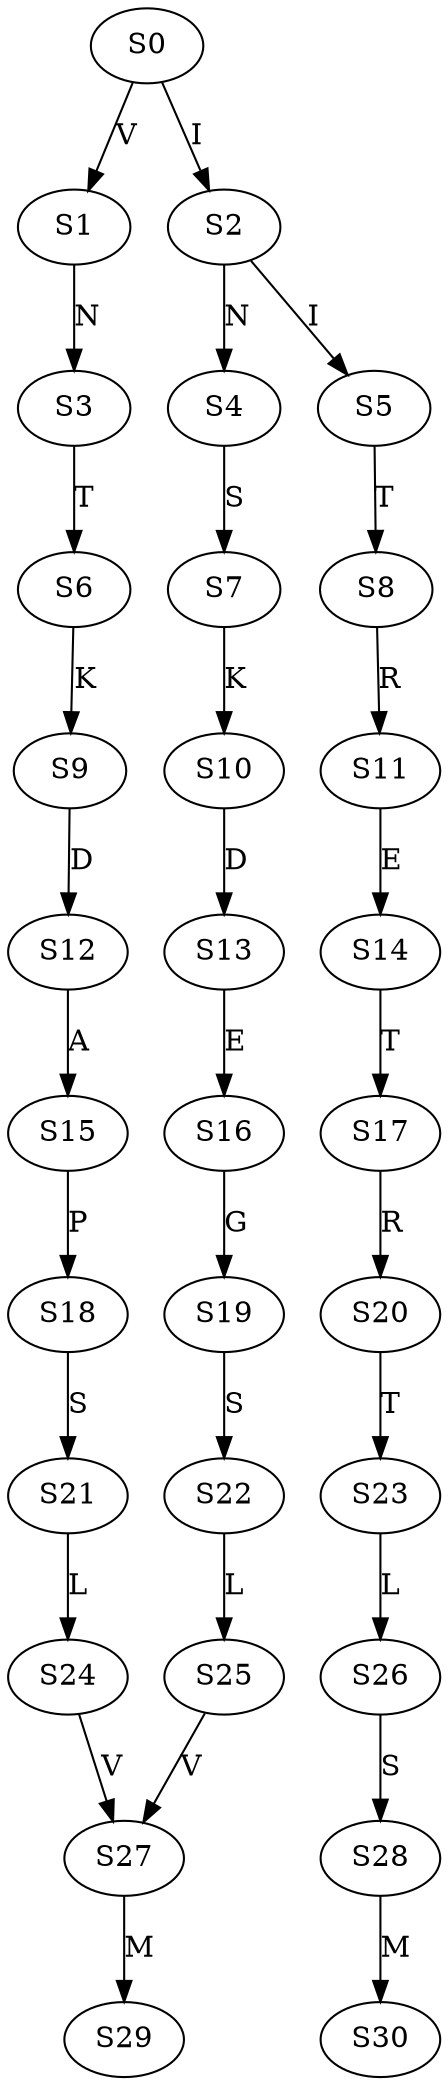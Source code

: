 strict digraph  {
	S0 -> S1 [ label = V ];
	S0 -> S2 [ label = I ];
	S1 -> S3 [ label = N ];
	S2 -> S4 [ label = N ];
	S2 -> S5 [ label = I ];
	S3 -> S6 [ label = T ];
	S4 -> S7 [ label = S ];
	S5 -> S8 [ label = T ];
	S6 -> S9 [ label = K ];
	S7 -> S10 [ label = K ];
	S8 -> S11 [ label = R ];
	S9 -> S12 [ label = D ];
	S10 -> S13 [ label = D ];
	S11 -> S14 [ label = E ];
	S12 -> S15 [ label = A ];
	S13 -> S16 [ label = E ];
	S14 -> S17 [ label = T ];
	S15 -> S18 [ label = P ];
	S16 -> S19 [ label = G ];
	S17 -> S20 [ label = R ];
	S18 -> S21 [ label = S ];
	S19 -> S22 [ label = S ];
	S20 -> S23 [ label = T ];
	S21 -> S24 [ label = L ];
	S22 -> S25 [ label = L ];
	S23 -> S26 [ label = L ];
	S24 -> S27 [ label = V ];
	S25 -> S27 [ label = V ];
	S26 -> S28 [ label = S ];
	S27 -> S29 [ label = M ];
	S28 -> S30 [ label = M ];
}
